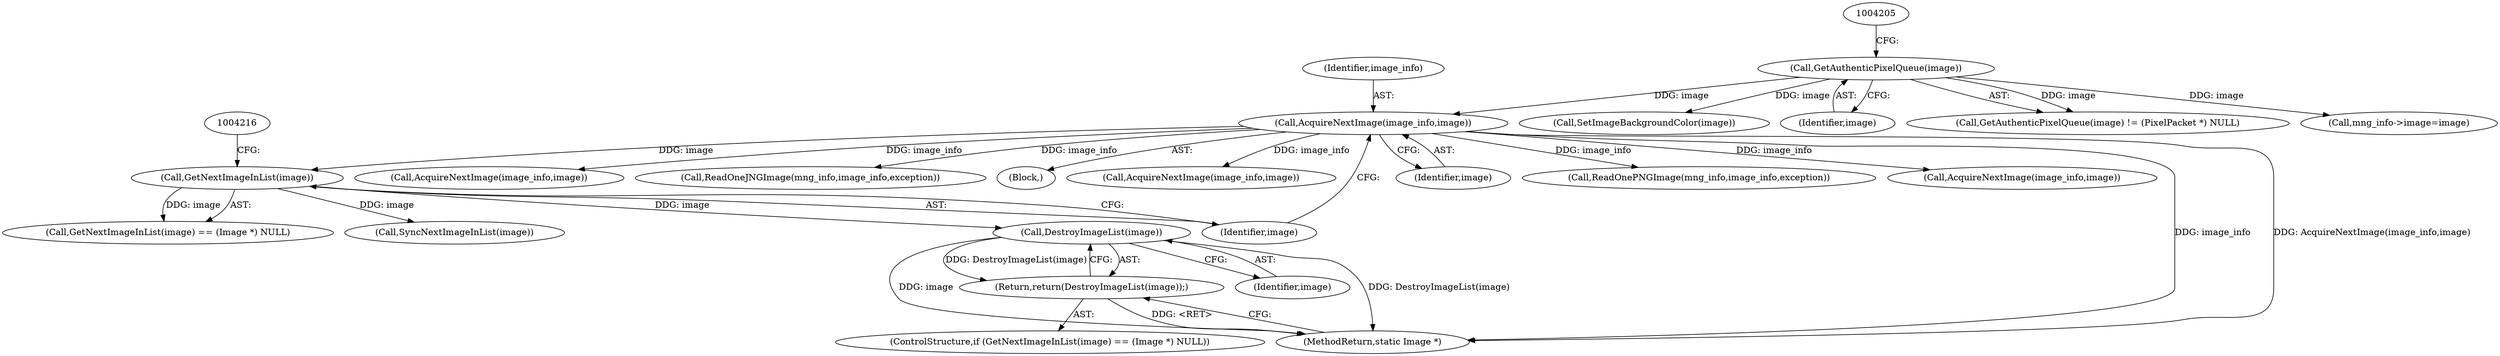 digraph "0_ImageMagick_9eedb5660f1704cde8e8cd784c5c2a09dd2fd60f_0@pointer" {
"1004219" [label="(Call,DestroyImageList(image))"];
"1004213" [label="(Call,GetNextImageInList(image))"];
"1004208" [label="(Call,AcquireNextImage(image_info,image))"];
"1004202" [label="(Call,GetAuthenticPixelQueue(image))"];
"1004218" [label="(Return,return(DestroyImageList(image));)"];
"1007374" [label="(MethodReturn,static Image *)"];
"1004211" [label="(ControlStructure,if (GetNextImageInList(image) == (Image *) NULL))"];
"1004310" [label="(Call,SetImageBackgroundColor(image))"];
"1004218" [label="(Return,return(DestroyImageList(image));)"];
"1004203" [label="(Identifier,image)"];
"1004219" [label="(Call,DestroyImageList(image))"];
"1004202" [label="(Call,GetAuthenticPixelQueue(image))"];
"1004519" [label="(Call,AcquireNextImage(image_info,image))"];
"1004715" [label="(Call,ReadOneJNGImage(mng_info,image_info,exception))"];
"1004212" [label="(Call,GetNextImageInList(image) == (Image *) NULL)"];
"1004208" [label="(Call,AcquireNextImage(image_info,image))"];
"1004207" [label="(Block,)"];
"1004201" [label="(Call,GetAuthenticPixelQueue(image) != (PixelPacket *) NULL)"];
"1004213" [label="(Call,GetNextImageInList(image))"];
"1004223" [label="(Call,SyncNextImageInList(image))"];
"1004361" [label="(Call,AcquireNextImage(image_info,image))"];
"1004220" [label="(Identifier,image)"];
"1004210" [label="(Identifier,image)"];
"1004708" [label="(Call,ReadOnePNGImage(mng_info,image_info,exception))"];
"1004225" [label="(Call,mng_info->image=image)"];
"1004209" [label="(Identifier,image_info)"];
"1006725" [label="(Call,AcquireNextImage(image_info,image))"];
"1004214" [label="(Identifier,image)"];
"1004219" -> "1004218"  [label="AST: "];
"1004219" -> "1004220"  [label="CFG: "];
"1004220" -> "1004219"  [label="AST: "];
"1004218" -> "1004219"  [label="CFG: "];
"1004219" -> "1007374"  [label="DDG: image"];
"1004219" -> "1007374"  [label="DDG: DestroyImageList(image)"];
"1004219" -> "1004218"  [label="DDG: DestroyImageList(image)"];
"1004213" -> "1004219"  [label="DDG: image"];
"1004213" -> "1004212"  [label="AST: "];
"1004213" -> "1004214"  [label="CFG: "];
"1004214" -> "1004213"  [label="AST: "];
"1004216" -> "1004213"  [label="CFG: "];
"1004213" -> "1004212"  [label="DDG: image"];
"1004208" -> "1004213"  [label="DDG: image"];
"1004213" -> "1004223"  [label="DDG: image"];
"1004208" -> "1004207"  [label="AST: "];
"1004208" -> "1004210"  [label="CFG: "];
"1004209" -> "1004208"  [label="AST: "];
"1004210" -> "1004208"  [label="AST: "];
"1004214" -> "1004208"  [label="CFG: "];
"1004208" -> "1007374"  [label="DDG: AcquireNextImage(image_info,image)"];
"1004208" -> "1007374"  [label="DDG: image_info"];
"1004202" -> "1004208"  [label="DDG: image"];
"1004208" -> "1004361"  [label="DDG: image_info"];
"1004208" -> "1004519"  [label="DDG: image_info"];
"1004208" -> "1004708"  [label="DDG: image_info"];
"1004208" -> "1004715"  [label="DDG: image_info"];
"1004208" -> "1006725"  [label="DDG: image_info"];
"1004202" -> "1004201"  [label="AST: "];
"1004202" -> "1004203"  [label="CFG: "];
"1004203" -> "1004202"  [label="AST: "];
"1004205" -> "1004202"  [label="CFG: "];
"1004202" -> "1004201"  [label="DDG: image"];
"1004202" -> "1004225"  [label="DDG: image"];
"1004202" -> "1004310"  [label="DDG: image"];
"1004218" -> "1004211"  [label="AST: "];
"1007374" -> "1004218"  [label="CFG: "];
"1004218" -> "1007374"  [label="DDG: <RET>"];
}
